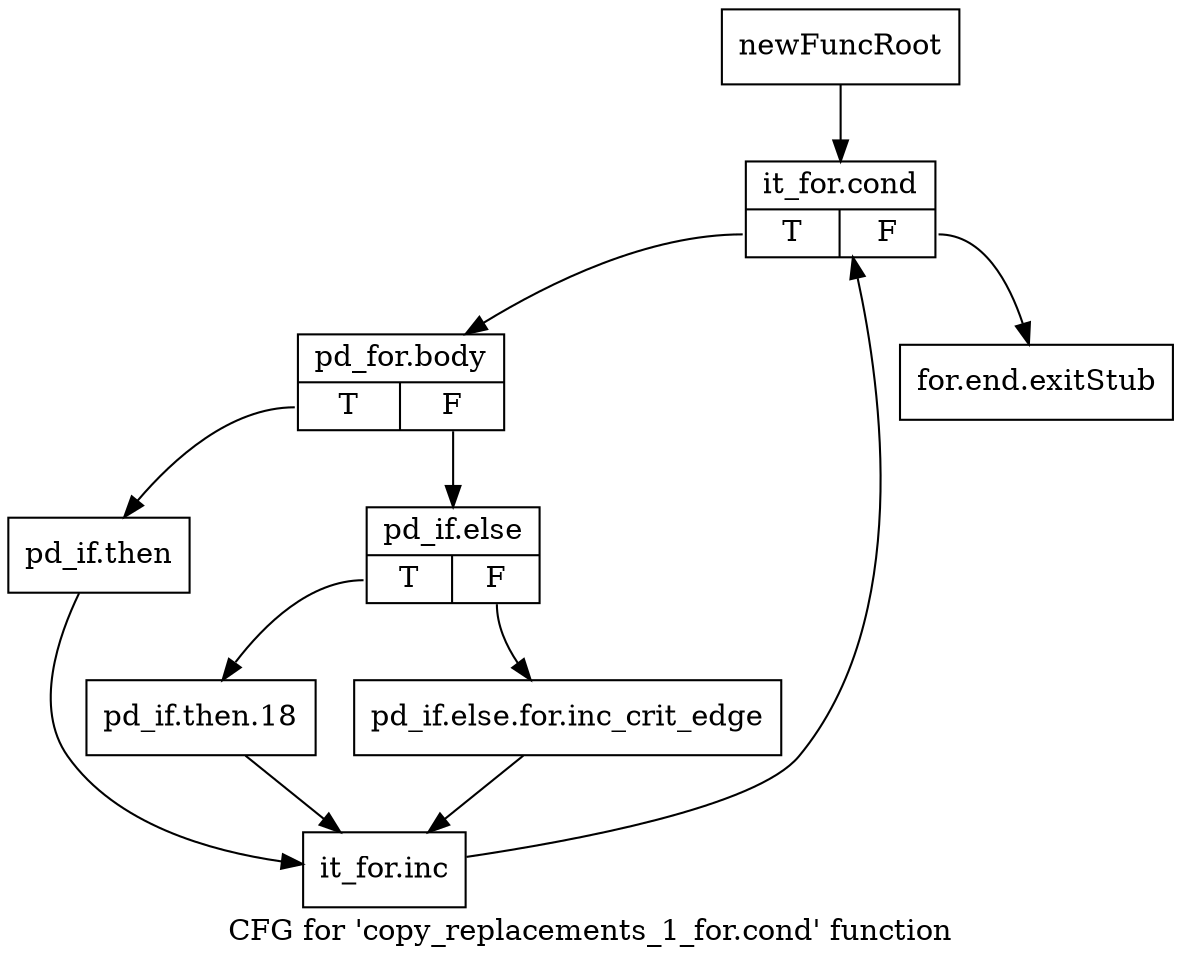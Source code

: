 digraph "CFG for 'copy_replacements_1_for.cond' function" {
	label="CFG for 'copy_replacements_1_for.cond' function";

	Node0xbd70420 [shape=record,label="{newFuncRoot}"];
	Node0xbd70420 -> Node0xbd704c0;
	Node0xbd70470 [shape=record,label="{for.end.exitStub}"];
	Node0xbd704c0 [shape=record,label="{it_for.cond|{<s0>T|<s1>F}}"];
	Node0xbd704c0:s0 -> Node0xbd70510;
	Node0xbd704c0:s1 -> Node0xbd70470;
	Node0xbd70510 [shape=record,label="{pd_for.body|{<s0>T|<s1>F}}"];
	Node0xbd70510:s0 -> Node0xbd70eb0;
	Node0xbd70510:s1 -> Node0xbd70dc0;
	Node0xbd70dc0 [shape=record,label="{pd_if.else|{<s0>T|<s1>F}}"];
	Node0xbd70dc0:s0 -> Node0xbd70e60;
	Node0xbd70dc0:s1 -> Node0xbd70e10;
	Node0xbd70e10 [shape=record,label="{pd_if.else.for.inc_crit_edge}"];
	Node0xbd70e10 -> Node0xbd70f00;
	Node0xbd70e60 [shape=record,label="{pd_if.then.18}"];
	Node0xbd70e60 -> Node0xbd70f00;
	Node0xbd70eb0 [shape=record,label="{pd_if.then}"];
	Node0xbd70eb0 -> Node0xbd70f00;
	Node0xbd70f00 [shape=record,label="{it_for.inc}"];
	Node0xbd70f00 -> Node0xbd704c0;
}
